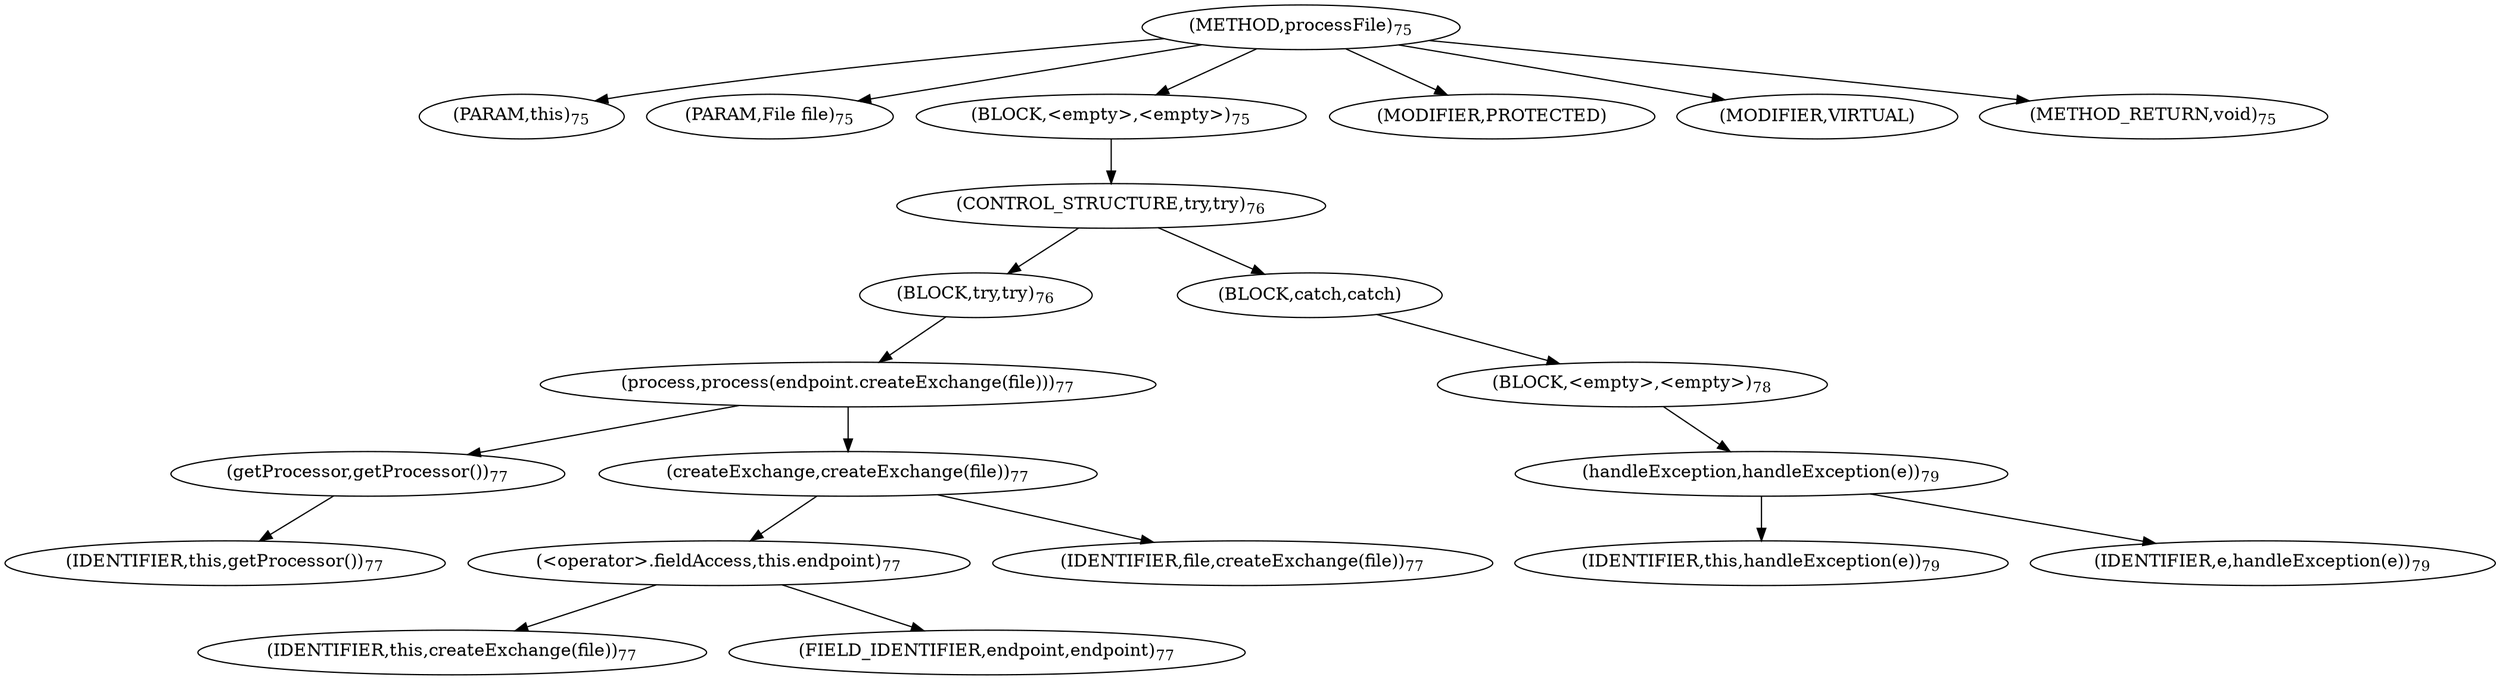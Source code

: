 digraph "processFile" {  
"194" [label = <(METHOD,processFile)<SUB>75</SUB>> ]
"17" [label = <(PARAM,this)<SUB>75</SUB>> ]
"195" [label = <(PARAM,File file)<SUB>75</SUB>> ]
"196" [label = <(BLOCK,&lt;empty&gt;,&lt;empty&gt;)<SUB>75</SUB>> ]
"197" [label = <(CONTROL_STRUCTURE,try,try)<SUB>76</SUB>> ]
"198" [label = <(BLOCK,try,try)<SUB>76</SUB>> ]
"199" [label = <(process,process(endpoint.createExchange(file)))<SUB>77</SUB>> ]
"200" [label = <(getProcessor,getProcessor())<SUB>77</SUB>> ]
"16" [label = <(IDENTIFIER,this,getProcessor())<SUB>77</SUB>> ]
"201" [label = <(createExchange,createExchange(file))<SUB>77</SUB>> ]
"202" [label = <(&lt;operator&gt;.fieldAccess,this.endpoint)<SUB>77</SUB>> ]
"203" [label = <(IDENTIFIER,this,createExchange(file))<SUB>77</SUB>> ]
"204" [label = <(FIELD_IDENTIFIER,endpoint,endpoint)<SUB>77</SUB>> ]
"205" [label = <(IDENTIFIER,file,createExchange(file))<SUB>77</SUB>> ]
"206" [label = <(BLOCK,catch,catch)> ]
"207" [label = <(BLOCK,&lt;empty&gt;,&lt;empty&gt;)<SUB>78</SUB>> ]
"208" [label = <(handleException,handleException(e))<SUB>79</SUB>> ]
"18" [label = <(IDENTIFIER,this,handleException(e))<SUB>79</SUB>> ]
"209" [label = <(IDENTIFIER,e,handleException(e))<SUB>79</SUB>> ]
"210" [label = <(MODIFIER,PROTECTED)> ]
"211" [label = <(MODIFIER,VIRTUAL)> ]
"212" [label = <(METHOD_RETURN,void)<SUB>75</SUB>> ]
  "194" -> "17" 
  "194" -> "195" 
  "194" -> "196" 
  "194" -> "210" 
  "194" -> "211" 
  "194" -> "212" 
  "196" -> "197" 
  "197" -> "198" 
  "197" -> "206" 
  "198" -> "199" 
  "199" -> "200" 
  "199" -> "201" 
  "200" -> "16" 
  "201" -> "202" 
  "201" -> "205" 
  "202" -> "203" 
  "202" -> "204" 
  "206" -> "207" 
  "207" -> "208" 
  "208" -> "18" 
  "208" -> "209" 
}
